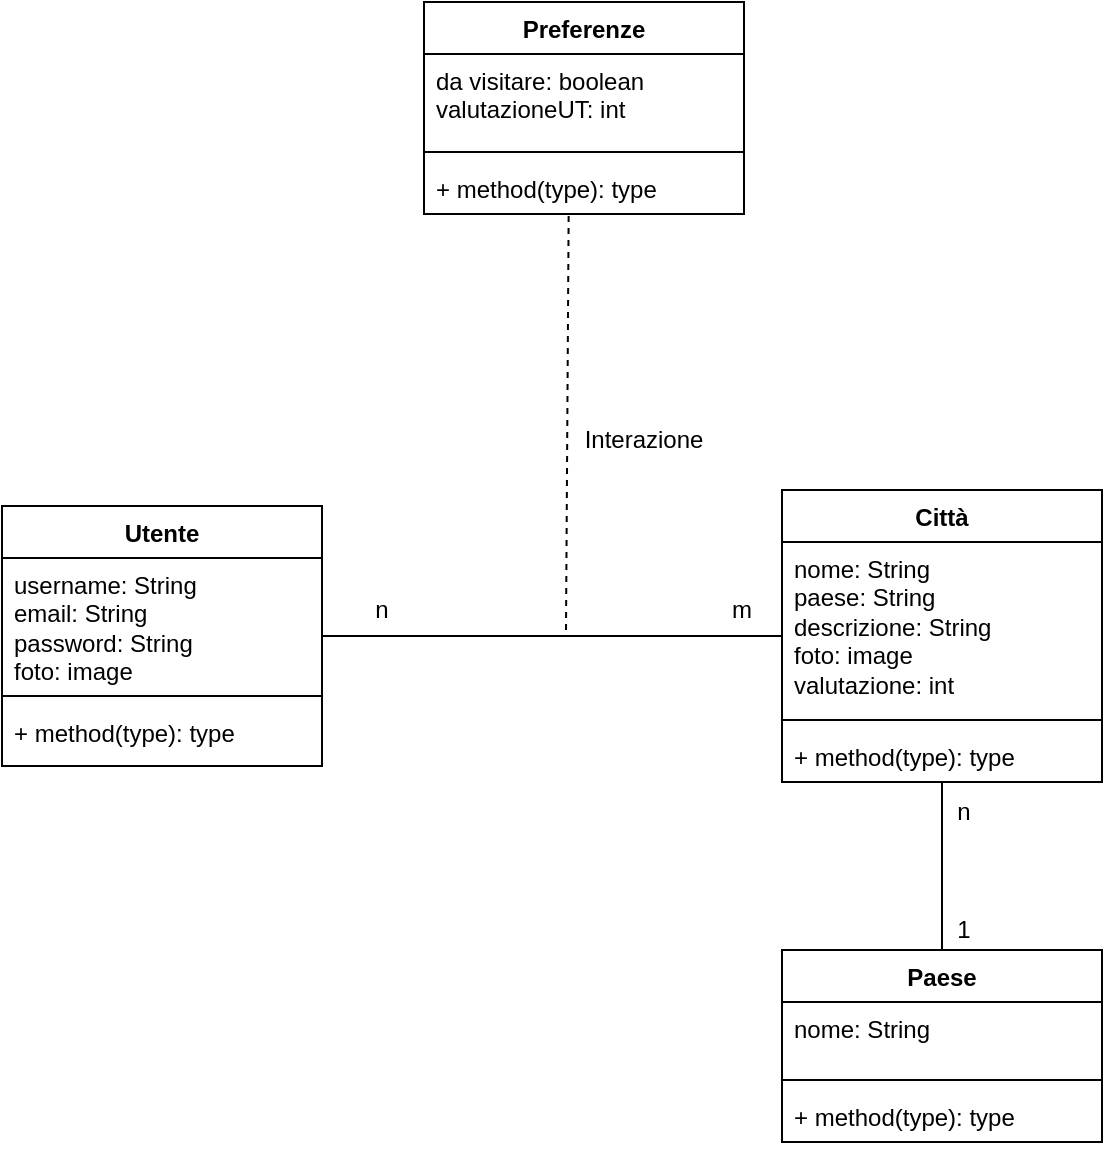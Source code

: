 <mxfile version="18.0.3" type="device"><diagram id="C5RBs43oDa-KdzZeNtuy" name="Page-1"><mxGraphModel dx="739" dy="295" grid="1" gridSize="10" guides="1" tooltips="1" connect="1" arrows="1" fold="1" page="1" pageScale="1" pageWidth="827" pageHeight="1169" math="0" shadow="0"><root><mxCell id="WIyWlLk6GJQsqaUBKTNV-0"/><mxCell id="WIyWlLk6GJQsqaUBKTNV-1" parent="WIyWlLk6GJQsqaUBKTNV-0"/><mxCell id="BGGL3VR15cq5By6kFgrP-9" style="edgeStyle=orthogonalEdgeStyle;rounded=0;orthogonalLoop=1;jettySize=auto;html=1;endArrow=none;endFill=0;" parent="WIyWlLk6GJQsqaUBKTNV-1" source="BGGL3VR15cq5By6kFgrP-0" target="BGGL3VR15cq5By6kFgrP-5" edge="1"><mxGeometry relative="1" as="geometry"/></mxCell><mxCell id="BGGL3VR15cq5By6kFgrP-0" value="Utente" style="swimlane;fontStyle=1;align=center;verticalAlign=top;childLayout=stackLayout;horizontal=1;startSize=26;horizontalStack=0;resizeParent=1;resizeParentMax=0;resizeLast=0;collapsible=1;marginBottom=0;whiteSpace=wrap;html=1;" parent="WIyWlLk6GJQsqaUBKTNV-1" vertex="1"><mxGeometry x="139" y="358" width="160" height="130" as="geometry"><mxRectangle x="30" y="210" width="100" height="30" as="alternateBounds"/></mxGeometry></mxCell><mxCell id="BGGL3VR15cq5By6kFgrP-1" value="username: String&lt;br&gt;email: String&lt;br&gt;password: String&lt;br&gt;foto: image" style="text;strokeColor=none;fillColor=none;align=left;verticalAlign=top;spacingLeft=4;spacingRight=4;overflow=hidden;rotatable=0;points=[[0,0.5],[1,0.5]];portConstraint=eastwest;whiteSpace=wrap;html=1;" parent="BGGL3VR15cq5By6kFgrP-0" vertex="1"><mxGeometry y="26" width="160" height="64" as="geometry"/></mxCell><mxCell id="BGGL3VR15cq5By6kFgrP-2" value="" style="line;strokeWidth=1;fillColor=none;align=left;verticalAlign=middle;spacingTop=-1;spacingLeft=3;spacingRight=3;rotatable=0;labelPosition=right;points=[];portConstraint=eastwest;strokeColor=inherit;" parent="BGGL3VR15cq5By6kFgrP-0" vertex="1"><mxGeometry y="90" width="160" height="10" as="geometry"/></mxCell><mxCell id="BGGL3VR15cq5By6kFgrP-3" value="+ method(type): type" style="text;strokeColor=none;fillColor=none;align=left;verticalAlign=top;spacingLeft=4;spacingRight=4;overflow=hidden;rotatable=0;points=[[0,0.5],[1,0.5]];portConstraint=eastwest;whiteSpace=wrap;html=1;" parent="BGGL3VR15cq5By6kFgrP-0" vertex="1"><mxGeometry y="100" width="160" height="30" as="geometry"/></mxCell><mxCell id="BGGL3VR15cq5By6kFgrP-5" value="Città" style="swimlane;fontStyle=1;align=center;verticalAlign=top;childLayout=stackLayout;horizontal=1;startSize=26;horizontalStack=0;resizeParent=1;resizeParentMax=0;resizeLast=0;collapsible=1;marginBottom=0;whiteSpace=wrap;html=1;" parent="WIyWlLk6GJQsqaUBKTNV-1" vertex="1"><mxGeometry x="529" y="350" width="160" height="146" as="geometry"><mxRectangle x="30" y="210" width="100" height="30" as="alternateBounds"/></mxGeometry></mxCell><mxCell id="BGGL3VR15cq5By6kFgrP-6" value="nome: String&lt;br&gt;paese: String&lt;br&gt;descrizione: String&lt;br&gt;foto: image&lt;br&gt;valutazione: int" style="text;strokeColor=none;fillColor=none;align=left;verticalAlign=top;spacingLeft=4;spacingRight=4;overflow=hidden;rotatable=0;points=[[0,0.5],[1,0.5]];portConstraint=eastwest;whiteSpace=wrap;html=1;" parent="BGGL3VR15cq5By6kFgrP-5" vertex="1"><mxGeometry y="26" width="160" height="84" as="geometry"/></mxCell><mxCell id="BGGL3VR15cq5By6kFgrP-7" value="" style="line;strokeWidth=1;fillColor=none;align=left;verticalAlign=middle;spacingTop=-1;spacingLeft=3;spacingRight=3;rotatable=0;labelPosition=right;points=[];portConstraint=eastwest;strokeColor=inherit;" parent="BGGL3VR15cq5By6kFgrP-5" vertex="1"><mxGeometry y="110" width="160" height="10" as="geometry"/></mxCell><mxCell id="BGGL3VR15cq5By6kFgrP-8" value="+ method(type): type" style="text;strokeColor=none;fillColor=none;align=left;verticalAlign=top;spacingLeft=4;spacingRight=4;overflow=hidden;rotatable=0;points=[[0,0.5],[1,0.5]];portConstraint=eastwest;whiteSpace=wrap;html=1;" parent="BGGL3VR15cq5By6kFgrP-5" vertex="1"><mxGeometry y="120" width="160" height="26" as="geometry"/></mxCell><mxCell id="BGGL3VR15cq5By6kFgrP-10" value="n" style="text;html=1;strokeColor=none;fillColor=none;align=center;verticalAlign=middle;whiteSpace=wrap;rounded=0;" parent="WIyWlLk6GJQsqaUBKTNV-1" vertex="1"><mxGeometry x="299" y="395" width="60" height="30" as="geometry"/></mxCell><mxCell id="BGGL3VR15cq5By6kFgrP-11" value="m" style="text;html=1;strokeColor=none;fillColor=none;align=center;verticalAlign=middle;whiteSpace=wrap;rounded=0;" parent="WIyWlLk6GJQsqaUBKTNV-1" vertex="1"><mxGeometry x="479" y="395" width="60" height="30" as="geometry"/></mxCell><mxCell id="BGGL3VR15cq5By6kFgrP-12" value="" style="endArrow=none;dashed=1;html=1;rounded=0;entryX=0.452;entryY=1.038;entryDx=0;entryDy=0;entryPerimeter=0;" parent="WIyWlLk6GJQsqaUBKTNV-1" edge="1" target="BGGL3VR15cq5By6kFgrP-21"><mxGeometry width="50" height="50" relative="1" as="geometry"><mxPoint x="421" y="420" as="sourcePoint"/><mxPoint x="421.04" y="222.494" as="targetPoint"/></mxGeometry></mxCell><mxCell id="BGGL3VR15cq5By6kFgrP-17" value="Interazione" style="text;html=1;strokeColor=none;fillColor=none;align=center;verticalAlign=middle;whiteSpace=wrap;rounded=0;" parent="WIyWlLk6GJQsqaUBKTNV-1" vertex="1"><mxGeometry x="430" y="310" width="60" height="30" as="geometry"/></mxCell><mxCell id="BGGL3VR15cq5By6kFgrP-18" value="Preferenze" style="swimlane;fontStyle=1;align=center;verticalAlign=top;childLayout=stackLayout;horizontal=1;startSize=26;horizontalStack=0;resizeParent=1;resizeParentMax=0;resizeLast=0;collapsible=1;marginBottom=0;whiteSpace=wrap;html=1;" parent="WIyWlLk6GJQsqaUBKTNV-1" vertex="1"><mxGeometry x="350" y="106" width="160" height="106" as="geometry"><mxRectangle x="30" y="210" width="100" height="30" as="alternateBounds"/></mxGeometry></mxCell><mxCell id="BGGL3VR15cq5By6kFgrP-19" value="da visitare: boolean&lt;br&gt;valutazioneUT: int&lt;br&gt;" style="text;strokeColor=none;fillColor=none;align=left;verticalAlign=top;spacingLeft=4;spacingRight=4;overflow=hidden;rotatable=0;points=[[0,0.5],[1,0.5]];portConstraint=eastwest;whiteSpace=wrap;html=1;" parent="BGGL3VR15cq5By6kFgrP-18" vertex="1"><mxGeometry y="26" width="160" height="44" as="geometry"/></mxCell><mxCell id="BGGL3VR15cq5By6kFgrP-20" value="" style="line;strokeWidth=1;fillColor=none;align=left;verticalAlign=middle;spacingTop=-1;spacingLeft=3;spacingRight=3;rotatable=0;labelPosition=right;points=[];portConstraint=eastwest;strokeColor=inherit;" parent="BGGL3VR15cq5By6kFgrP-18" vertex="1"><mxGeometry y="70" width="160" height="10" as="geometry"/></mxCell><mxCell id="BGGL3VR15cq5By6kFgrP-21" value="+ method(type): type" style="text;strokeColor=none;fillColor=none;align=left;verticalAlign=top;spacingLeft=4;spacingRight=4;overflow=hidden;rotatable=0;points=[[0,0.5],[1,0.5]];portConstraint=eastwest;whiteSpace=wrap;html=1;" parent="BGGL3VR15cq5By6kFgrP-18" vertex="1"><mxGeometry y="80" width="160" height="26" as="geometry"/></mxCell><mxCell id="KQfX7ECsEijACpccwJN_-0" value="Paese" style="swimlane;fontStyle=1;align=center;verticalAlign=top;childLayout=stackLayout;horizontal=1;startSize=26;horizontalStack=0;resizeParent=1;resizeParentMax=0;resizeLast=0;collapsible=1;marginBottom=0;whiteSpace=wrap;html=1;" vertex="1" parent="WIyWlLk6GJQsqaUBKTNV-1"><mxGeometry x="529" y="580" width="160" height="96" as="geometry"><mxRectangle x="30" y="210" width="100" height="30" as="alternateBounds"/></mxGeometry></mxCell><mxCell id="KQfX7ECsEijACpccwJN_-1" value="nome: String" style="text;strokeColor=none;fillColor=none;align=left;verticalAlign=top;spacingLeft=4;spacingRight=4;overflow=hidden;rotatable=0;points=[[0,0.5],[1,0.5]];portConstraint=eastwest;whiteSpace=wrap;html=1;" vertex="1" parent="KQfX7ECsEijACpccwJN_-0"><mxGeometry y="26" width="160" height="34" as="geometry"/></mxCell><mxCell id="KQfX7ECsEijACpccwJN_-2" value="" style="line;strokeWidth=1;fillColor=none;align=left;verticalAlign=middle;spacingTop=-1;spacingLeft=3;spacingRight=3;rotatable=0;labelPosition=right;points=[];portConstraint=eastwest;strokeColor=inherit;" vertex="1" parent="KQfX7ECsEijACpccwJN_-0"><mxGeometry y="60" width="160" height="10" as="geometry"/></mxCell><mxCell id="KQfX7ECsEijACpccwJN_-3" value="+ method(type): type" style="text;strokeColor=none;fillColor=none;align=left;verticalAlign=top;spacingLeft=4;spacingRight=4;overflow=hidden;rotatable=0;points=[[0,0.5],[1,0.5]];portConstraint=eastwest;whiteSpace=wrap;html=1;" vertex="1" parent="KQfX7ECsEijACpccwJN_-0"><mxGeometry y="70" width="160" height="26" as="geometry"/></mxCell><mxCell id="KQfX7ECsEijACpccwJN_-4" value="" style="endArrow=none;html=1;rounded=0;exitX=0.5;exitY=0;exitDx=0;exitDy=0;" edge="1" parent="WIyWlLk6GJQsqaUBKTNV-1" source="KQfX7ECsEijACpccwJN_-0" target="BGGL3VR15cq5By6kFgrP-8"><mxGeometry width="50" height="50" relative="1" as="geometry"><mxPoint x="610" y="580" as="sourcePoint"/><mxPoint x="689" y="420" as="targetPoint"/></mxGeometry></mxCell><mxCell id="KQfX7ECsEijACpccwJN_-5" value="n" style="text;html=1;strokeColor=none;fillColor=none;align=center;verticalAlign=middle;whiteSpace=wrap;rounded=0;" vertex="1" parent="WIyWlLk6GJQsqaUBKTNV-1"><mxGeometry x="590" y="496" width="60" height="30" as="geometry"/></mxCell><mxCell id="KQfX7ECsEijACpccwJN_-6" value="1" style="text;html=1;strokeColor=none;fillColor=none;align=center;verticalAlign=middle;whiteSpace=wrap;rounded=0;" vertex="1" parent="WIyWlLk6GJQsqaUBKTNV-1"><mxGeometry x="590" y="555" width="60" height="30" as="geometry"/></mxCell></root></mxGraphModel></diagram></mxfile>